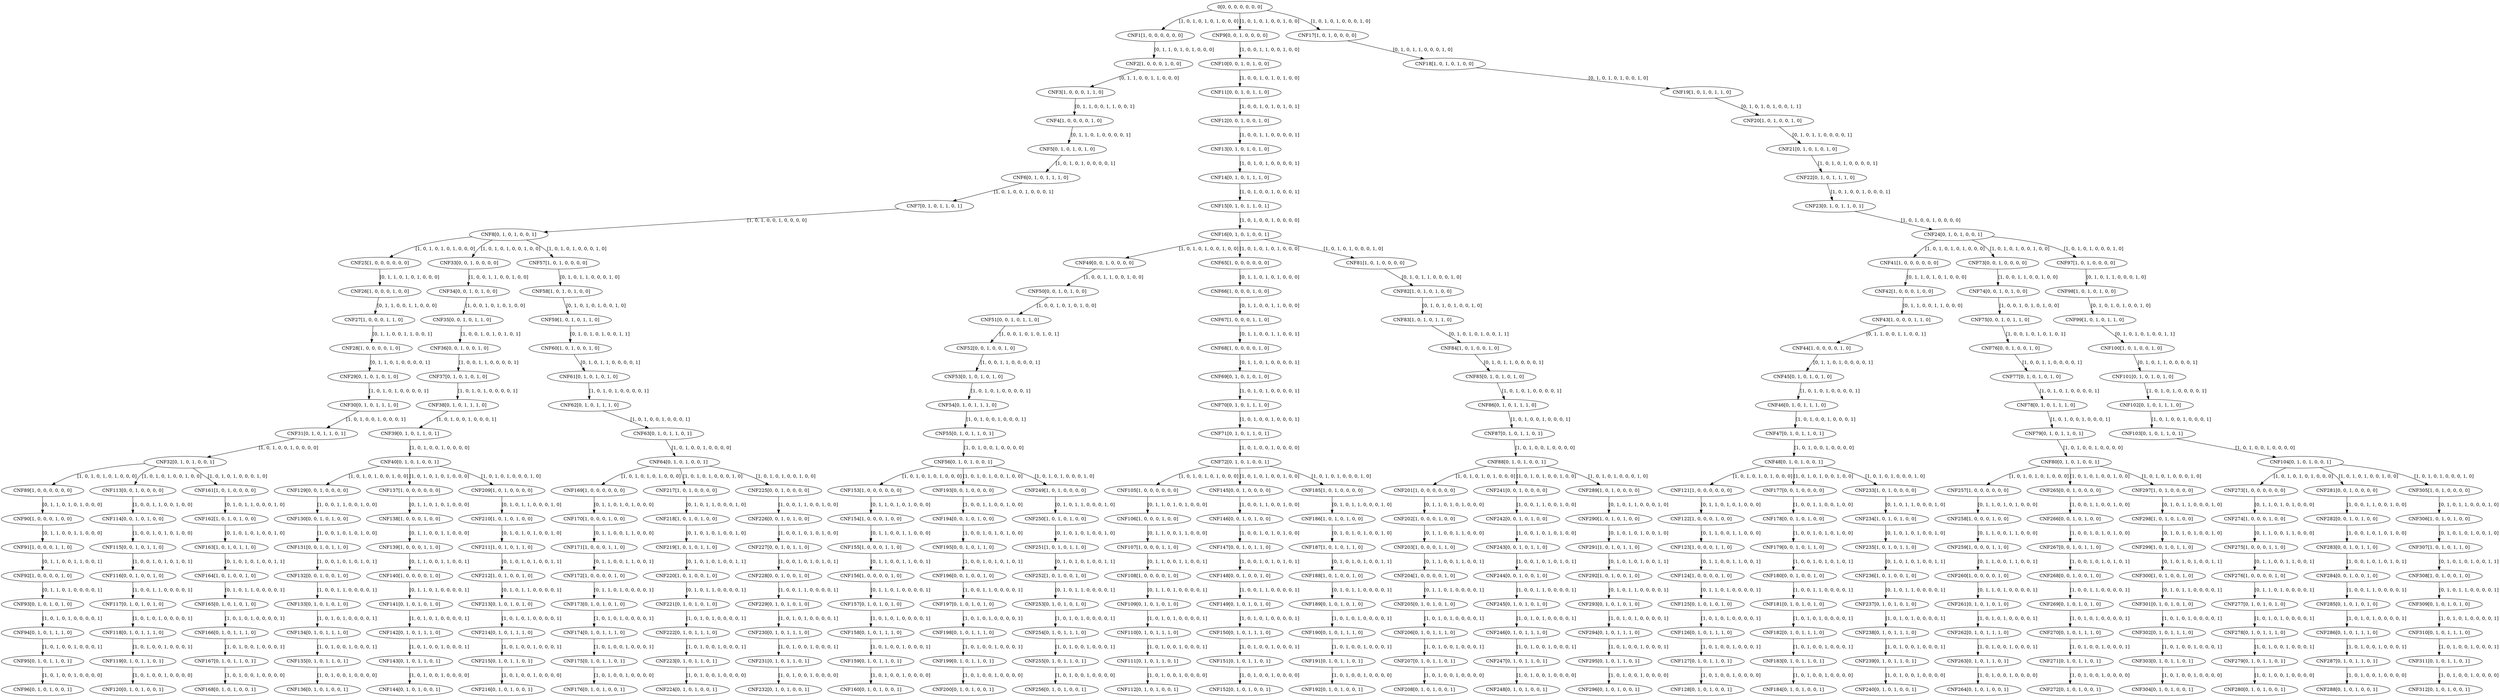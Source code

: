 digraph t {
root [label = "0[0, 0, 0, 0, 0, 0, 0]"];
CNF1 [label = "CNF1[1, 0, 0, 0, 0, 0, 0]"];
CNF2 [label = "CNF2[1, 0, 0, 0, 1, 0, 0]"];
CNF3 [label = "CNF3[1, 0, 0, 0, 1, 1, 0]"];
CNF4 [label = "CNF4[1, 0, 0, 0, 0, 1, 0]"];
CNF5 [label = "CNF5[0, 1, 0, 1, 0, 1, 0]"];
CNF6 [label = "CNF6[0, 1, 0, 1, 1, 1, 0]"];
CNF7 [label = "CNF7[0, 1, 0, 1, 1, 0, 1]"];
CNF8 [label = "CNF8[0, 1, 0, 1, 0, 0, 1]"];
CNF9 [label = "CNF9[0, 0, 1, 0, 0, 0, 0]"];
CNF10 [label = "CNF10[0, 0, 1, 0, 1, 0, 0]"];
CNF11 [label = "CNF11[0, 0, 1, 0, 1, 1, 0]"];
CNF12 [label = "CNF12[0, 0, 1, 0, 0, 1, 0]"];
CNF13 [label = "CNF13[0, 1, 0, 1, 0, 1, 0]"];
CNF14 [label = "CNF14[0, 1, 0, 1, 1, 1, 0]"];
CNF15 [label = "CNF15[0, 1, 0, 1, 1, 0, 1]"];
CNF16 [label = "CNF16[0, 1, 0, 1, 0, 0, 1]"];
CNF17 [label = "CNF17[1, 0, 1, 0, 0, 0, 0]"];
CNF18 [label = "CNF18[1, 0, 1, 0, 1, 0, 0]"];
CNF19 [label = "CNF19[1, 0, 1, 0, 1, 1, 0]"];
CNF20 [label = "CNF20[1, 0, 1, 0, 0, 1, 0]"];
CNF21 [label = "CNF21[0, 1, 0, 1, 0, 1, 0]"];
CNF22 [label = "CNF22[0, 1, 0, 1, 1, 1, 0]"];
CNF23 [label = "CNF23[0, 1, 0, 1, 1, 0, 1]"];
CNF24 [label = "CNF24[0, 1, 0, 1, 0, 0, 1]"];
CNF25 [label = "CNF25[1, 0, 0, 0, 0, 0, 0]"];
CNF26 [label = "CNF26[1, 0, 0, 0, 1, 0, 0]"];
CNF27 [label = "CNF27[1, 0, 0, 0, 1, 1, 0]"];
CNF28 [label = "CNF28[1, 0, 0, 0, 0, 1, 0]"];
CNF29 [label = "CNF29[0, 1, 0, 1, 0, 1, 0]"];
CNF30 [label = "CNF30[0, 1, 0, 1, 1, 1, 0]"];
CNF31 [label = "CNF31[0, 1, 0, 1, 1, 0, 1]"];
CNF32 [label = "CNF32[0, 1, 0, 1, 0, 0, 1]"];
CNF33 [label = "CNF33[0, 0, 1, 0, 0, 0, 0]"];
CNF34 [label = "CNF34[0, 0, 1, 0, 1, 0, 0]"];
CNF35 [label = "CNF35[0, 0, 1, 0, 1, 1, 0]"];
CNF36 [label = "CNF36[0, 0, 1, 0, 0, 1, 0]"];
CNF37 [label = "CNF37[0, 1, 0, 1, 0, 1, 0]"];
CNF38 [label = "CNF38[0, 1, 0, 1, 1, 1, 0]"];
CNF39 [label = "CNF39[0, 1, 0, 1, 1, 0, 1]"];
CNF40 [label = "CNF40[0, 1, 0, 1, 0, 0, 1]"];
CNF41 [label = "CNF41[1, 0, 0, 0, 0, 0, 0]"];
CNF42 [label = "CNF42[1, 0, 0, 0, 1, 0, 0]"];
CNF43 [label = "CNF43[1, 0, 0, 0, 1, 1, 0]"];
CNF44 [label = "CNF44[1, 0, 0, 0, 0, 1, 0]"];
CNF45 [label = "CNF45[0, 1, 0, 1, 0, 1, 0]"];
CNF46 [label = "CNF46[0, 1, 0, 1, 1, 1, 0]"];
CNF47 [label = "CNF47[0, 1, 0, 1, 1, 0, 1]"];
CNF48 [label = "CNF48[0, 1, 0, 1, 0, 0, 1]"];
CNF49 [label = "CNF49[0, 0, 1, 0, 0, 0, 0]"];
CNF50 [label = "CNF50[0, 0, 1, 0, 1, 0, 0]"];
CNF51 [label = "CNF51[0, 0, 1, 0, 1, 1, 0]"];
CNF52 [label = "CNF52[0, 0, 1, 0, 0, 1, 0]"];
CNF53 [label = "CNF53[0, 1, 0, 1, 0, 1, 0]"];
CNF54 [label = "CNF54[0, 1, 0, 1, 1, 1, 0]"];
CNF55 [label = "CNF55[0, 1, 0, 1, 1, 0, 1]"];
CNF56 [label = "CNF56[0, 1, 0, 1, 0, 0, 1]"];
CNF57 [label = "CNF57[1, 0, 1, 0, 0, 0, 0]"];
CNF58 [label = "CNF58[1, 0, 1, 0, 1, 0, 0]"];
CNF59 [label = "CNF59[1, 0, 1, 0, 1, 1, 0]"];
CNF60 [label = "CNF60[1, 0, 1, 0, 0, 1, 0]"];
CNF61 [label = "CNF61[0, 1, 0, 1, 0, 1, 0]"];
CNF62 [label = "CNF62[0, 1, 0, 1, 1, 1, 0]"];
CNF63 [label = "CNF63[0, 1, 0, 1, 1, 0, 1]"];
CNF64 [label = "CNF64[0, 1, 0, 1, 0, 0, 1]"];
CNF65 [label = "CNF65[1, 0, 0, 0, 0, 0, 0]"];
CNF66 [label = "CNF66[1, 0, 0, 0, 1, 0, 0]"];
CNF67 [label = "CNF67[1, 0, 0, 0, 1, 1, 0]"];
CNF68 [label = "CNF68[1, 0, 0, 0, 0, 1, 0]"];
CNF69 [label = "CNF69[0, 1, 0, 1, 0, 1, 0]"];
CNF70 [label = "CNF70[0, 1, 0, 1, 1, 1, 0]"];
CNF71 [label = "CNF71[0, 1, 0, 1, 1, 0, 1]"];
CNF72 [label = "CNF72[0, 1, 0, 1, 0, 0, 1]"];
CNF73 [label = "CNF73[0, 0, 1, 0, 0, 0, 0]"];
CNF74 [label = "CNF74[0, 0, 1, 0, 1, 0, 0]"];
CNF75 [label = "CNF75[0, 0, 1, 0, 1, 1, 0]"];
CNF76 [label = "CNF76[0, 0, 1, 0, 0, 1, 0]"];
CNF77 [label = "CNF77[0, 1, 0, 1, 0, 1, 0]"];
CNF78 [label = "CNF78[0, 1, 0, 1, 1, 1, 0]"];
CNF79 [label = "CNF79[0, 1, 0, 1, 1, 0, 1]"];
CNF80 [label = "CNF80[0, 1, 0, 1, 0, 0, 1]"];
CNF81 [label = "CNF81[1, 0, 1, 0, 0, 0, 0]"];
CNF82 [label = "CNF82[1, 0, 1, 0, 1, 0, 0]"];
CNF83 [label = "CNF83[1, 0, 1, 0, 1, 1, 0]"];
CNF84 [label = "CNF84[1, 0, 1, 0, 0, 1, 0]"];
CNF85 [label = "CNF85[0, 1, 0, 1, 0, 1, 0]"];
CNF86 [label = "CNF86[0, 1, 0, 1, 1, 1, 0]"];
CNF87 [label = "CNF87[0, 1, 0, 1, 1, 0, 1]"];
CNF88 [label = "CNF88[0, 1, 0, 1, 0, 0, 1]"];
CNF89 [label = "CNF89[1, 0, 0, 0, 0, 0, 0]"];
CNF90 [label = "CNF90[1, 0, 0, 0, 1, 0, 0]"];
CNF91 [label = "CNF91[1, 0, 0, 0, 1, 1, 0]"];
CNF92 [label = "CNF92[1, 0, 0, 0, 0, 1, 0]"];
CNF93 [label = "CNF93[0, 1, 0, 1, 0, 1, 0]"];
CNF94 [label = "CNF94[0, 1, 0, 1, 1, 1, 0]"];
CNF95 [label = "CNF95[0, 1, 0, 1, 1, 0, 1]"];
CNF96 [label = "CNF96[0, 1, 0, 1, 0, 0, 1]"];
CNF97 [label = "CNF97[1, 0, 1, 0, 0, 0, 0]"];
CNF98 [label = "CNF98[1, 0, 1, 0, 1, 0, 0]"];
CNF99 [label = "CNF99[1, 0, 1, 0, 1, 1, 0]"];
CNF100 [label = "CNF100[1, 0, 1, 0, 0, 1, 0]"];
CNF101 [label = "CNF101[0, 1, 0, 1, 0, 1, 0]"];
CNF102 [label = "CNF102[0, 1, 0, 1, 1, 1, 0]"];
CNF103 [label = "CNF103[0, 1, 0, 1, 1, 0, 1]"];
CNF104 [label = "CNF104[0, 1, 0, 1, 0, 0, 1]"];
CNF105 [label = "CNF105[1, 0, 0, 0, 0, 0, 0]"];
CNF106 [label = "CNF106[1, 0, 0, 0, 1, 0, 0]"];
CNF107 [label = "CNF107[1, 0, 0, 0, 1, 1, 0]"];
CNF108 [label = "CNF108[1, 0, 0, 0, 0, 1, 0]"];
CNF109 [label = "CNF109[0, 1, 0, 1, 0, 1, 0]"];
CNF110 [label = "CNF110[0, 1, 0, 1, 1, 1, 0]"];
CNF111 [label = "CNF111[0, 1, 0, 1, 1, 0, 1]"];
CNF112 [label = "CNF112[0, 1, 0, 1, 0, 0, 1]"];
CNF113 [label = "CNF113[0, 0, 1, 0, 0, 0, 0]"];
CNF114 [label = "CNF114[0, 0, 1, 0, 1, 0, 0]"];
CNF115 [label = "CNF115[0, 0, 1, 0, 1, 1, 0]"];
CNF116 [label = "CNF116[0, 0, 1, 0, 0, 1, 0]"];
CNF117 [label = "CNF117[0, 1, 0, 1, 0, 1, 0]"];
CNF118 [label = "CNF118[0, 1, 0, 1, 1, 1, 0]"];
CNF119 [label = "CNF119[0, 1, 0, 1, 1, 0, 1]"];
CNF120 [label = "CNF120[0, 1, 0, 1, 0, 0, 1]"];
CNF121 [label = "CNF121[1, 0, 0, 0, 0, 0, 0]"];
CNF122 [label = "CNF122[1, 0, 0, 0, 1, 0, 0]"];
CNF123 [label = "CNF123[1, 0, 0, 0, 1, 1, 0]"];
CNF124 [label = "CNF124[1, 0, 0, 0, 0, 1, 0]"];
CNF125 [label = "CNF125[0, 1, 0, 1, 0, 1, 0]"];
CNF126 [label = "CNF126[0, 1, 0, 1, 1, 1, 0]"];
CNF127 [label = "CNF127[0, 1, 0, 1, 1, 0, 1]"];
CNF128 [label = "CNF128[0, 1, 0, 1, 0, 0, 1]"];
CNF129 [label = "CNF129[0, 0, 1, 0, 0, 0, 0]"];
CNF130 [label = "CNF130[0, 0, 1, 0, 1, 0, 0]"];
CNF131 [label = "CNF131[0, 0, 1, 0, 1, 1, 0]"];
CNF132 [label = "CNF132[0, 0, 1, 0, 0, 1, 0]"];
CNF133 [label = "CNF133[0, 1, 0, 1, 0, 1, 0]"];
CNF134 [label = "CNF134[0, 1, 0, 1, 1, 1, 0]"];
CNF135 [label = "CNF135[0, 1, 0, 1, 1, 0, 1]"];
CNF136 [label = "CNF136[0, 1, 0, 1, 0, 0, 1]"];
CNF137 [label = "CNF137[1, 0, 0, 0, 0, 0, 0]"];
CNF138 [label = "CNF138[1, 0, 0, 0, 1, 0, 0]"];
CNF139 [label = "CNF139[1, 0, 0, 0, 1, 1, 0]"];
CNF140 [label = "CNF140[1, 0, 0, 0, 0, 1, 0]"];
CNF141 [label = "CNF141[0, 1, 0, 1, 0, 1, 0]"];
CNF142 [label = "CNF142[0, 1, 0, 1, 1, 1, 0]"];
CNF143 [label = "CNF143[0, 1, 0, 1, 1, 0, 1]"];
CNF144 [label = "CNF144[0, 1, 0, 1, 0, 0, 1]"];
CNF145 [label = "CNF145[0, 0, 1, 0, 0, 0, 0]"];
CNF146 [label = "CNF146[0, 0, 1, 0, 1, 0, 0]"];
CNF147 [label = "CNF147[0, 0, 1, 0, 1, 1, 0]"];
CNF148 [label = "CNF148[0, 0, 1, 0, 0, 1, 0]"];
CNF149 [label = "CNF149[0, 1, 0, 1, 0, 1, 0]"];
CNF150 [label = "CNF150[0, 1, 0, 1, 1, 1, 0]"];
CNF151 [label = "CNF151[0, 1, 0, 1, 1, 0, 1]"];
CNF152 [label = "CNF152[0, 1, 0, 1, 0, 0, 1]"];
CNF153 [label = "CNF153[1, 0, 0, 0, 0, 0, 0]"];
CNF154 [label = "CNF154[1, 0, 0, 0, 1, 0, 0]"];
CNF155 [label = "CNF155[1, 0, 0, 0, 1, 1, 0]"];
CNF156 [label = "CNF156[1, 0, 0, 0, 0, 1, 0]"];
CNF157 [label = "CNF157[0, 1, 0, 1, 0, 1, 0]"];
CNF158 [label = "CNF158[0, 1, 0, 1, 1, 1, 0]"];
CNF159 [label = "CNF159[0, 1, 0, 1, 1, 0, 1]"];
CNF160 [label = "CNF160[0, 1, 0, 1, 0, 0, 1]"];
CNF161 [label = "CNF161[1, 0, 1, 0, 0, 0, 0]"];
CNF162 [label = "CNF162[1, 0, 1, 0, 1, 0, 0]"];
CNF163 [label = "CNF163[1, 0, 1, 0, 1, 1, 0]"];
CNF164 [label = "CNF164[1, 0, 1, 0, 0, 1, 0]"];
CNF165 [label = "CNF165[0, 1, 0, 1, 0, 1, 0]"];
CNF166 [label = "CNF166[0, 1, 0, 1, 1, 1, 0]"];
CNF167 [label = "CNF167[0, 1, 0, 1, 1, 0, 1]"];
CNF168 [label = "CNF168[0, 1, 0, 1, 0, 0, 1]"];
CNF169 [label = "CNF169[1, 0, 0, 0, 0, 0, 0]"];
CNF170 [label = "CNF170[1, 0, 0, 0, 1, 0, 0]"];
CNF171 [label = "CNF171[1, 0, 0, 0, 1, 1, 0]"];
CNF172 [label = "CNF172[1, 0, 0, 0, 0, 1, 0]"];
CNF173 [label = "CNF173[0, 1, 0, 1, 0, 1, 0]"];
CNF174 [label = "CNF174[0, 1, 0, 1, 1, 1, 0]"];
CNF175 [label = "CNF175[0, 1, 0, 1, 1, 0, 1]"];
CNF176 [label = "CNF176[0, 1, 0, 1, 0, 0, 1]"];
CNF177 [label = "CNF177[0, 0, 1, 0, 0, 0, 0]"];
CNF178 [label = "CNF178[0, 0, 1, 0, 1, 0, 0]"];
CNF179 [label = "CNF179[0, 0, 1, 0, 1, 1, 0]"];
CNF180 [label = "CNF180[0, 0, 1, 0, 0, 1, 0]"];
CNF181 [label = "CNF181[0, 1, 0, 1, 0, 1, 0]"];
CNF182 [label = "CNF182[0, 1, 0, 1, 1, 1, 0]"];
CNF183 [label = "CNF183[0, 1, 0, 1, 1, 0, 1]"];
CNF184 [label = "CNF184[0, 1, 0, 1, 0, 0, 1]"];
CNF185 [label = "CNF185[1, 0, 1, 0, 0, 0, 0]"];
CNF186 [label = "CNF186[1, 0, 1, 0, 1, 0, 0]"];
CNF187 [label = "CNF187[1, 0, 1, 0, 1, 1, 0]"];
CNF188 [label = "CNF188[1, 0, 1, 0, 0, 1, 0]"];
CNF189 [label = "CNF189[0, 1, 0, 1, 0, 1, 0]"];
CNF190 [label = "CNF190[0, 1, 0, 1, 1, 1, 0]"];
CNF191 [label = "CNF191[0, 1, 0, 1, 1, 0, 1]"];
CNF192 [label = "CNF192[0, 1, 0, 1, 0, 0, 1]"];
CNF193 [label = "CNF193[0, 0, 1, 0, 0, 0, 0]"];
CNF194 [label = "CNF194[0, 0, 1, 0, 1, 0, 0]"];
CNF195 [label = "CNF195[0, 0, 1, 0, 1, 1, 0]"];
CNF196 [label = "CNF196[0, 0, 1, 0, 0, 1, 0]"];
CNF197 [label = "CNF197[0, 1, 0, 1, 0, 1, 0]"];
CNF198 [label = "CNF198[0, 1, 0, 1, 1, 1, 0]"];
CNF199 [label = "CNF199[0, 1, 0, 1, 1, 0, 1]"];
CNF200 [label = "CNF200[0, 1, 0, 1, 0, 0, 1]"];
CNF201 [label = "CNF201[1, 0, 0, 0, 0, 0, 0]"];
CNF202 [label = "CNF202[1, 0, 0, 0, 1, 0, 0]"];
CNF203 [label = "CNF203[1, 0, 0, 0, 1, 1, 0]"];
CNF204 [label = "CNF204[1, 0, 0, 0, 0, 1, 0]"];
CNF205 [label = "CNF205[0, 1, 0, 1, 0, 1, 0]"];
CNF206 [label = "CNF206[0, 1, 0, 1, 1, 1, 0]"];
CNF207 [label = "CNF207[0, 1, 0, 1, 1, 0, 1]"];
CNF208 [label = "CNF208[0, 1, 0, 1, 0, 0, 1]"];
CNF209 [label = "CNF209[1, 0, 1, 0, 0, 0, 0]"];
CNF210 [label = "CNF210[1, 0, 1, 0, 1, 0, 0]"];
CNF211 [label = "CNF211[1, 0, 1, 0, 1, 1, 0]"];
CNF212 [label = "CNF212[1, 0, 1, 0, 0, 1, 0]"];
CNF213 [label = "CNF213[0, 1, 0, 1, 0, 1, 0]"];
CNF214 [label = "CNF214[0, 1, 0, 1, 1, 1, 0]"];
CNF215 [label = "CNF215[0, 1, 0, 1, 1, 0, 1]"];
CNF216 [label = "CNF216[0, 1, 0, 1, 0, 0, 1]"];
CNF217 [label = "CNF217[1, 0, 1, 0, 0, 0, 0]"];
CNF218 [label = "CNF218[1, 0, 1, 0, 1, 0, 0]"];
CNF219 [label = "CNF219[1, 0, 1, 0, 1, 1, 0]"];
CNF220 [label = "CNF220[1, 0, 1, 0, 0, 1, 0]"];
CNF221 [label = "CNF221[0, 1, 0, 1, 0, 1, 0]"];
CNF222 [label = "CNF222[0, 1, 0, 1, 1, 1, 0]"];
CNF223 [label = "CNF223[0, 1, 0, 1, 1, 0, 1]"];
CNF224 [label = "CNF224[0, 1, 0, 1, 0, 0, 1]"];
CNF225 [label = "CNF225[0, 0, 1, 0, 0, 0, 0]"];
CNF226 [label = "CNF226[0, 0, 1, 0, 1, 0, 0]"];
CNF227 [label = "CNF227[0, 0, 1, 0, 1, 1, 0]"];
CNF228 [label = "CNF228[0, 0, 1, 0, 0, 1, 0]"];
CNF229 [label = "CNF229[0, 1, 0, 1, 0, 1, 0]"];
CNF230 [label = "CNF230[0, 1, 0, 1, 1, 1, 0]"];
CNF231 [label = "CNF231[0, 1, 0, 1, 1, 0, 1]"];
CNF232 [label = "CNF232[0, 1, 0, 1, 0, 0, 1]"];
CNF233 [label = "CNF233[1, 0, 1, 0, 0, 0, 0]"];
CNF234 [label = "CNF234[1, 0, 1, 0, 1, 0, 0]"];
CNF235 [label = "CNF235[1, 0, 1, 0, 1, 1, 0]"];
CNF236 [label = "CNF236[1, 0, 1, 0, 0, 1, 0]"];
CNF237 [label = "CNF237[0, 1, 0, 1, 0, 1, 0]"];
CNF238 [label = "CNF238[0, 1, 0, 1, 1, 1, 0]"];
CNF239 [label = "CNF239[0, 1, 0, 1, 1, 0, 1]"];
CNF240 [label = "CNF240[0, 1, 0, 1, 0, 0, 1]"];
CNF241 [label = "CNF241[0, 0, 1, 0, 0, 0, 0]"];
CNF242 [label = "CNF242[0, 0, 1, 0, 1, 0, 0]"];
CNF243 [label = "CNF243[0, 0, 1, 0, 1, 1, 0]"];
CNF244 [label = "CNF244[0, 0, 1, 0, 0, 1, 0]"];
CNF245 [label = "CNF245[0, 1, 0, 1, 0, 1, 0]"];
CNF246 [label = "CNF246[0, 1, 0, 1, 1, 1, 0]"];
CNF247 [label = "CNF247[0, 1, 0, 1, 1, 0, 1]"];
CNF248 [label = "CNF248[0, 1, 0, 1, 0, 0, 1]"];
CNF249 [label = "CNF249[1, 0, 1, 0, 0, 0, 0]"];
CNF250 [label = "CNF250[1, 0, 1, 0, 1, 0, 0]"];
CNF251 [label = "CNF251[1, 0, 1, 0, 1, 1, 0]"];
CNF252 [label = "CNF252[1, 0, 1, 0, 0, 1, 0]"];
CNF253 [label = "CNF253[0, 1, 0, 1, 0, 1, 0]"];
CNF254 [label = "CNF254[0, 1, 0, 1, 1, 1, 0]"];
CNF255 [label = "CNF255[0, 1, 0, 1, 1, 0, 1]"];
CNF256 [label = "CNF256[0, 1, 0, 1, 0, 0, 1]"];
CNF257 [label = "CNF257[1, 0, 0, 0, 0, 0, 0]"];
CNF258 [label = "CNF258[1, 0, 0, 0, 1, 0, 0]"];
CNF259 [label = "CNF259[1, 0, 0, 0, 1, 1, 0]"];
CNF260 [label = "CNF260[1, 0, 0, 0, 0, 1, 0]"];
CNF261 [label = "CNF261[0, 1, 0, 1, 0, 1, 0]"];
CNF262 [label = "CNF262[0, 1, 0, 1, 1, 1, 0]"];
CNF263 [label = "CNF263[0, 1, 0, 1, 1, 0, 1]"];
CNF264 [label = "CNF264[0, 1, 0, 1, 0, 0, 1]"];
CNF265 [label = "CNF265[0, 0, 1, 0, 0, 0, 0]"];
CNF266 [label = "CNF266[0, 0, 1, 0, 1, 0, 0]"];
CNF267 [label = "CNF267[0, 0, 1, 0, 1, 1, 0]"];
CNF268 [label = "CNF268[0, 0, 1, 0, 0, 1, 0]"];
CNF269 [label = "CNF269[0, 1, 0, 1, 0, 1, 0]"];
CNF270 [label = "CNF270[0, 1, 0, 1, 1, 1, 0]"];
CNF271 [label = "CNF271[0, 1, 0, 1, 1, 0, 1]"];
CNF272 [label = "CNF272[0, 1, 0, 1, 0, 0, 1]"];
CNF273 [label = "CNF273[1, 0, 0, 0, 0, 0, 0]"];
CNF274 [label = "CNF274[1, 0, 0, 0, 1, 0, 0]"];
CNF275 [label = "CNF275[1, 0, 0, 0, 1, 1, 0]"];
CNF276 [label = "CNF276[1, 0, 0, 0, 0, 1, 0]"];
CNF277 [label = "CNF277[0, 1, 0, 1, 0, 1, 0]"];
CNF278 [label = "CNF278[0, 1, 0, 1, 1, 1, 0]"];
CNF279 [label = "CNF279[0, 1, 0, 1, 1, 0, 1]"];
CNF280 [label = "CNF280[0, 1, 0, 1, 0, 0, 1]"];
CNF281 [label = "CNF281[0, 0, 1, 0, 0, 0, 0]"];
CNF282 [label = "CNF282[0, 0, 1, 0, 1, 0, 0]"];
CNF283 [label = "CNF283[0, 0, 1, 0, 1, 1, 0]"];
CNF284 [label = "CNF284[0, 0, 1, 0, 0, 1, 0]"];
CNF285 [label = "CNF285[0, 1, 0, 1, 0, 1, 0]"];
CNF286 [label = "CNF286[0, 1, 0, 1, 1, 1, 0]"];
CNF287 [label = "CNF287[0, 1, 0, 1, 1, 0, 1]"];
CNF288 [label = "CNF288[0, 1, 0, 1, 0, 0, 1]"];
CNF289 [label = "CNF289[1, 0, 1, 0, 0, 0, 0]"];
CNF290 [label = "CNF290[1, 0, 1, 0, 1, 0, 0]"];
CNF291 [label = "CNF291[1, 0, 1, 0, 1, 1, 0]"];
CNF292 [label = "CNF292[1, 0, 1, 0, 0, 1, 0]"];
CNF293 [label = "CNF293[0, 1, 0, 1, 0, 1, 0]"];
CNF294 [label = "CNF294[0, 1, 0, 1, 1, 1, 0]"];
CNF295 [label = "CNF295[0, 1, 0, 1, 1, 0, 1]"];
CNF296 [label = "CNF296[0, 1, 0, 1, 0, 0, 1]"];
CNF297 [label = "CNF297[1, 0, 1, 0, 0, 0, 0]"];
CNF298 [label = "CNF298[1, 0, 1, 0, 1, 0, 0]"];
CNF299 [label = "CNF299[1, 0, 1, 0, 1, 1, 0]"];
CNF300 [label = "CNF300[1, 0, 1, 0, 0, 1, 0]"];
CNF301 [label = "CNF301[0, 1, 0, 1, 0, 1, 0]"];
CNF302 [label = "CNF302[0, 1, 0, 1, 1, 1, 0]"];
CNF303 [label = "CNF303[0, 1, 0, 1, 1, 0, 1]"];
CNF304 [label = "CNF304[0, 1, 0, 1, 0, 0, 1]"];
CNF305 [label = "CNF305[1, 0, 1, 0, 0, 0, 0]"];
CNF306 [label = "CNF306[1, 0, 1, 0, 1, 0, 0]"];
CNF307 [label = "CNF307[1, 0, 1, 0, 1, 1, 0]"];
CNF308 [label = "CNF308[1, 0, 1, 0, 0, 1, 0]"];
CNF309 [label = "CNF309[0, 1, 0, 1, 0, 1, 0]"];
CNF310 [label = "CNF310[0, 1, 0, 1, 1, 1, 0]"];
CNF311 [label = "CNF311[0, 1, 0, 1, 1, 0, 1]"];
CNF312 [label = "CNF312[0, 1, 0, 1, 0, 0, 1]"];
root -> CNF1 [label = "[1, 0, 1, 0, 1, 0, 1, 0, 0, 0]"];
CNF1 -> CNF2 [label = "[0, 1, 1, 0, 1, 0, 1, 0, 0, 0]"];
CNF2 -> CNF3 [label = "[0, 1, 1, 0, 0, 1, 1, 0, 0, 0]"];
CNF3 -> CNF4 [label = "[0, 1, 1, 0, 0, 1, 1, 0, 0, 1]"];
CNF4 -> CNF5 [label = "[0, 1, 1, 0, 1, 0, 0, 0, 0, 1]"];
CNF5 -> CNF6 [label = "[1, 0, 1, 0, 1, 0, 0, 0, 0, 1]"];
CNF6 -> CNF7 [label = "[1, 0, 1, 0, 0, 1, 0, 0, 0, 1]"];
CNF7 -> CNF8 [label = "[1, 0, 1, 0, 0, 1, 0, 0, 0, 0]"];
root -> CNF9 [label = "[1, 0, 1, 0, 1, 0, 0, 1, 0, 0]"];
CNF9 -> CNF10 [label = "[1, 0, 0, 1, 1, 0, 0, 1, 0, 0]"];
CNF10 -> CNF11 [label = "[1, 0, 0, 1, 0, 1, 0, 1, 0, 0]"];
CNF11 -> CNF12 [label = "[1, 0, 0, 1, 0, 1, 0, 1, 0, 1]"];
CNF12 -> CNF13 [label = "[1, 0, 0, 1, 1, 0, 0, 0, 0, 1]"];
CNF13 -> CNF14 [label = "[1, 0, 1, 0, 1, 0, 0, 0, 0, 1]"];
CNF14 -> CNF15 [label = "[1, 0, 1, 0, 0, 1, 0, 0, 0, 1]"];
CNF15 -> CNF16 [label = "[1, 0, 1, 0, 0, 1, 0, 0, 0, 0]"];
root -> CNF17 [label = "[1, 0, 1, 0, 1, 0, 0, 0, 1, 0]"];
CNF17 -> CNF18 [label = "[0, 1, 0, 1, 1, 0, 0, 0, 1, 0]"];
CNF18 -> CNF19 [label = "[0, 1, 0, 1, 0, 1, 0, 0, 1, 0]"];
CNF19 -> CNF20 [label = "[0, 1, 0, 1, 0, 1, 0, 0, 1, 1]"];
CNF20 -> CNF21 [label = "[0, 1, 0, 1, 1, 0, 0, 0, 0, 1]"];
CNF21 -> CNF22 [label = "[1, 0, 1, 0, 1, 0, 0, 0, 0, 1]"];
CNF22 -> CNF23 [label = "[1, 0, 1, 0, 0, 1, 0, 0, 0, 1]"];
CNF23 -> CNF24 [label = "[1, 0, 1, 0, 0, 1, 0, 0, 0, 0]"];
CNF8 -> CNF25 [label = "[1, 0, 1, 0, 1, 0, 1, 0, 0, 0]"];
CNF25 -> CNF26 [label = "[0, 1, 1, 0, 1, 0, 1, 0, 0, 0]"];
CNF26 -> CNF27 [label = "[0, 1, 1, 0, 0, 1, 1, 0, 0, 0]"];
CNF27 -> CNF28 [label = "[0, 1, 1, 0, 0, 1, 1, 0, 0, 1]"];
CNF28 -> CNF29 [label = "[0, 1, 1, 0, 1, 0, 0, 0, 0, 1]"];
CNF29 -> CNF30 [label = "[1, 0, 1, 0, 1, 0, 0, 0, 0, 1]"];
CNF30 -> CNF31 [label = "[1, 0, 1, 0, 0, 1, 0, 0, 0, 1]"];
CNF31 -> CNF32 [label = "[1, 0, 1, 0, 0, 1, 0, 0, 0, 0]"];
CNF8 -> CNF33 [label = "[1, 0, 1, 0, 1, 0, 0, 1, 0, 0]"];
CNF33 -> CNF34 [label = "[1, 0, 0, 1, 1, 0, 0, 1, 0, 0]"];
CNF34 -> CNF35 [label = "[1, 0, 0, 1, 0, 1, 0, 1, 0, 0]"];
CNF35 -> CNF36 [label = "[1, 0, 0, 1, 0, 1, 0, 1, 0, 1]"];
CNF36 -> CNF37 [label = "[1, 0, 0, 1, 1, 0, 0, 0, 0, 1]"];
CNF37 -> CNF38 [label = "[1, 0, 1, 0, 1, 0, 0, 0, 0, 1]"];
CNF38 -> CNF39 [label = "[1, 0, 1, 0, 0, 1, 0, 0, 0, 1]"];
CNF39 -> CNF40 [label = "[1, 0, 1, 0, 0, 1, 0, 0, 0, 0]"];
CNF24 -> CNF41 [label = "[1, 0, 1, 0, 1, 0, 1, 0, 0, 0]"];
CNF41 -> CNF42 [label = "[0, 1, 1, 0, 1, 0, 1, 0, 0, 0]"];
CNF42 -> CNF43 [label = "[0, 1, 1, 0, 0, 1, 1, 0, 0, 0]"];
CNF43 -> CNF44 [label = "[0, 1, 1, 0, 0, 1, 1, 0, 0, 1]"];
CNF44 -> CNF45 [label = "[0, 1, 1, 0, 1, 0, 0, 0, 0, 1]"];
CNF45 -> CNF46 [label = "[1, 0, 1, 0, 1, 0, 0, 0, 0, 1]"];
CNF46 -> CNF47 [label = "[1, 0, 1, 0, 0, 1, 0, 0, 0, 1]"];
CNF47 -> CNF48 [label = "[1, 0, 1, 0, 0, 1, 0, 0, 0, 0]"];
CNF16 -> CNF49 [label = "[1, 0, 1, 0, 1, 0, 0, 1, 0, 0]"];
CNF49 -> CNF50 [label = "[1, 0, 0, 1, 1, 0, 0, 1, 0, 0]"];
CNF50 -> CNF51 [label = "[1, 0, 0, 1, 0, 1, 0, 1, 0, 0]"];
CNF51 -> CNF52 [label = "[1, 0, 0, 1, 0, 1, 0, 1, 0, 1]"];
CNF52 -> CNF53 [label = "[1, 0, 0, 1, 1, 0, 0, 0, 0, 1]"];
CNF53 -> CNF54 [label = "[1, 0, 1, 0, 1, 0, 0, 0, 0, 1]"];
CNF54 -> CNF55 [label = "[1, 0, 1, 0, 0, 1, 0, 0, 0, 1]"];
CNF55 -> CNF56 [label = "[1, 0, 1, 0, 0, 1, 0, 0, 0, 0]"];
CNF8 -> CNF57 [label = "[1, 0, 1, 0, 1, 0, 0, 0, 1, 0]"];
CNF57 -> CNF58 [label = "[0, 1, 0, 1, 1, 0, 0, 0, 1, 0]"];
CNF58 -> CNF59 [label = "[0, 1, 0, 1, 0, 1, 0, 0, 1, 0]"];
CNF59 -> CNF60 [label = "[0, 1, 0, 1, 0, 1, 0, 0, 1, 1]"];
CNF60 -> CNF61 [label = "[0, 1, 0, 1, 1, 0, 0, 0, 0, 1]"];
CNF61 -> CNF62 [label = "[1, 0, 1, 0, 1, 0, 0, 0, 0, 1]"];
CNF62 -> CNF63 [label = "[1, 0, 1, 0, 0, 1, 0, 0, 0, 1]"];
CNF63 -> CNF64 [label = "[1, 0, 1, 0, 0, 1, 0, 0, 0, 0]"];
CNF16 -> CNF65 [label = "[1, 0, 1, 0, 1, 0, 1, 0, 0, 0]"];
CNF65 -> CNF66 [label = "[0, 1, 1, 0, 1, 0, 1, 0, 0, 0]"];
CNF66 -> CNF67 [label = "[0, 1, 1, 0, 0, 1, 1, 0, 0, 0]"];
CNF67 -> CNF68 [label = "[0, 1, 1, 0, 0, 1, 1, 0, 0, 1]"];
CNF68 -> CNF69 [label = "[0, 1, 1, 0, 1, 0, 0, 0, 0, 1]"];
CNF69 -> CNF70 [label = "[1, 0, 1, 0, 1, 0, 0, 0, 0, 1]"];
CNF70 -> CNF71 [label = "[1, 0, 1, 0, 0, 1, 0, 0, 0, 1]"];
CNF71 -> CNF72 [label = "[1, 0, 1, 0, 0, 1, 0, 0, 0, 0]"];
CNF24 -> CNF73 [label = "[1, 0, 1, 0, 1, 0, 0, 1, 0, 0]"];
CNF73 -> CNF74 [label = "[1, 0, 0, 1, 1, 0, 0, 1, 0, 0]"];
CNF74 -> CNF75 [label = "[1, 0, 0, 1, 0, 1, 0, 1, 0, 0]"];
CNF75 -> CNF76 [label = "[1, 0, 0, 1, 0, 1, 0, 1, 0, 1]"];
CNF76 -> CNF77 [label = "[1, 0, 0, 1, 1, 0, 0, 0, 0, 1]"];
CNF77 -> CNF78 [label = "[1, 0, 1, 0, 1, 0, 0, 0, 0, 1]"];
CNF78 -> CNF79 [label = "[1, 0, 1, 0, 0, 1, 0, 0, 0, 1]"];
CNF79 -> CNF80 [label = "[1, 0, 1, 0, 0, 1, 0, 0, 0, 0]"];
CNF16 -> CNF81 [label = "[1, 0, 1, 0, 1, 0, 0, 0, 1, 0]"];
CNF81 -> CNF82 [label = "[0, 1, 0, 1, 1, 0, 0, 0, 1, 0]"];
CNF82 -> CNF83 [label = "[0, 1, 0, 1, 0, 1, 0, 0, 1, 0]"];
CNF83 -> CNF84 [label = "[0, 1, 0, 1, 0, 1, 0, 0, 1, 1]"];
CNF84 -> CNF85 [label = "[0, 1, 0, 1, 1, 0, 0, 0, 0, 1]"];
CNF85 -> CNF86 [label = "[1, 0, 1, 0, 1, 0, 0, 0, 0, 1]"];
CNF86 -> CNF87 [label = "[1, 0, 1, 0, 0, 1, 0, 0, 0, 1]"];
CNF87 -> CNF88 [label = "[1, 0, 1, 0, 0, 1, 0, 0, 0, 0]"];
CNF32 -> CNF89 [label = "[1, 0, 1, 0, 1, 0, 1, 0, 0, 0]"];
CNF89 -> CNF90 [label = "[0, 1, 1, 0, 1, 0, 1, 0, 0, 0]"];
CNF90 -> CNF91 [label = "[0, 1, 1, 0, 0, 1, 1, 0, 0, 0]"];
CNF91 -> CNF92 [label = "[0, 1, 1, 0, 0, 1, 1, 0, 0, 1]"];
CNF92 -> CNF93 [label = "[0, 1, 1, 0, 1, 0, 0, 0, 0, 1]"];
CNF93 -> CNF94 [label = "[1, 0, 1, 0, 1, 0, 0, 0, 0, 1]"];
CNF94 -> CNF95 [label = "[1, 0, 1, 0, 0, 1, 0, 0, 0, 1]"];
CNF95 -> CNF96 [label = "[1, 0, 1, 0, 0, 1, 0, 0, 0, 0]"];
CNF24 -> CNF97 [label = "[1, 0, 1, 0, 1, 0, 0, 0, 1, 0]"];
CNF97 -> CNF98 [label = "[0, 1, 0, 1, 1, 0, 0, 0, 1, 0]"];
CNF98 -> CNF99 [label = "[0, 1, 0, 1, 0, 1, 0, 0, 1, 0]"];
CNF99 -> CNF100 [label = "[0, 1, 0, 1, 0, 1, 0, 0, 1, 1]"];
CNF100 -> CNF101 [label = "[0, 1, 0, 1, 1, 0, 0, 0, 0, 1]"];
CNF101 -> CNF102 [label = "[1, 0, 1, 0, 1, 0, 0, 0, 0, 1]"];
CNF102 -> CNF103 [label = "[1, 0, 1, 0, 0, 1, 0, 0, 0, 1]"];
CNF103 -> CNF104 [label = "[1, 0, 1, 0, 0, 1, 0, 0, 0, 0]"];
CNF72 -> CNF105 [label = "[1, 0, 1, 0, 1, 0, 1, 0, 0, 0]"];
CNF105 -> CNF106 [label = "[0, 1, 1, 0, 1, 0, 1, 0, 0, 0]"];
CNF106 -> CNF107 [label = "[0, 1, 1, 0, 0, 1, 1, 0, 0, 0]"];
CNF107 -> CNF108 [label = "[0, 1, 1, 0, 0, 1, 1, 0, 0, 1]"];
CNF108 -> CNF109 [label = "[0, 1, 1, 0, 1, 0, 0, 0, 0, 1]"];
CNF109 -> CNF110 [label = "[1, 0, 1, 0, 1, 0, 0, 0, 0, 1]"];
CNF110 -> CNF111 [label = "[1, 0, 1, 0, 0, 1, 0, 0, 0, 1]"];
CNF111 -> CNF112 [label = "[1, 0, 1, 0, 0, 1, 0, 0, 0, 0]"];
CNF32 -> CNF113 [label = "[1, 0, 1, 0, 1, 0, 0, 1, 0, 0]"];
CNF113 -> CNF114 [label = "[1, 0, 0, 1, 1, 0, 0, 1, 0, 0]"];
CNF114 -> CNF115 [label = "[1, 0, 0, 1, 0, 1, 0, 1, 0, 0]"];
CNF115 -> CNF116 [label = "[1, 0, 0, 1, 0, 1, 0, 1, 0, 1]"];
CNF116 -> CNF117 [label = "[1, 0, 0, 1, 1, 0, 0, 0, 0, 1]"];
CNF117 -> CNF118 [label = "[1, 0, 1, 0, 1, 0, 0, 0, 0, 1]"];
CNF118 -> CNF119 [label = "[1, 0, 1, 0, 0, 1, 0, 0, 0, 1]"];
CNF119 -> CNF120 [label = "[1, 0, 1, 0, 0, 1, 0, 0, 0, 0]"];
CNF48 -> CNF121 [label = "[1, 0, 1, 0, 1, 0, 1, 0, 0, 0]"];
CNF121 -> CNF122 [label = "[0, 1, 1, 0, 1, 0, 1, 0, 0, 0]"];
CNF122 -> CNF123 [label = "[0, 1, 1, 0, 0, 1, 1, 0, 0, 0]"];
CNF123 -> CNF124 [label = "[0, 1, 1, 0, 0, 1, 1, 0, 0, 1]"];
CNF124 -> CNF125 [label = "[0, 1, 1, 0, 1, 0, 0, 0, 0, 1]"];
CNF125 -> CNF126 [label = "[1, 0, 1, 0, 1, 0, 0, 0, 0, 1]"];
CNF126 -> CNF127 [label = "[1, 0, 1, 0, 0, 1, 0, 0, 0, 1]"];
CNF127 -> CNF128 [label = "[1, 0, 1, 0, 0, 1, 0, 0, 0, 0]"];
CNF40 -> CNF129 [label = "[1, 0, 1, 0, 1, 0, 0, 1, 0, 0]"];
CNF129 -> CNF130 [label = "[1, 0, 0, 1, 1, 0, 0, 1, 0, 0]"];
CNF130 -> CNF131 [label = "[1, 0, 0, 1, 0, 1, 0, 1, 0, 0]"];
CNF131 -> CNF132 [label = "[1, 0, 0, 1, 0, 1, 0, 1, 0, 1]"];
CNF132 -> CNF133 [label = "[1, 0, 0, 1, 1, 0, 0, 0, 0, 1]"];
CNF133 -> CNF134 [label = "[1, 0, 1, 0, 1, 0, 0, 0, 0, 1]"];
CNF134 -> CNF135 [label = "[1, 0, 1, 0, 0, 1, 0, 0, 0, 1]"];
CNF135 -> CNF136 [label = "[1, 0, 1, 0, 0, 1, 0, 0, 0, 0]"];
CNF40 -> CNF137 [label = "[1, 0, 1, 0, 1, 0, 1, 0, 0, 0]"];
CNF137 -> CNF138 [label = "[0, 1, 1, 0, 1, 0, 1, 0, 0, 0]"];
CNF138 -> CNF139 [label = "[0, 1, 1, 0, 0, 1, 1, 0, 0, 0]"];
CNF139 -> CNF140 [label = "[0, 1, 1, 0, 0, 1, 1, 0, 0, 1]"];
CNF140 -> CNF141 [label = "[0, 1, 1, 0, 1, 0, 0, 0, 0, 1]"];
CNF141 -> CNF142 [label = "[1, 0, 1, 0, 1, 0, 0, 0, 0, 1]"];
CNF142 -> CNF143 [label = "[1, 0, 1, 0, 0, 1, 0, 0, 0, 1]"];
CNF143 -> CNF144 [label = "[1, 0, 1, 0, 0, 1, 0, 0, 0, 0]"];
CNF72 -> CNF145 [label = "[1, 0, 1, 0, 1, 0, 0, 1, 0, 0]"];
CNF145 -> CNF146 [label = "[1, 0, 0, 1, 1, 0, 0, 1, 0, 0]"];
CNF146 -> CNF147 [label = "[1, 0, 0, 1, 0, 1, 0, 1, 0, 0]"];
CNF147 -> CNF148 [label = "[1, 0, 0, 1, 0, 1, 0, 1, 0, 1]"];
CNF148 -> CNF149 [label = "[1, 0, 0, 1, 1, 0, 0, 0, 0, 1]"];
CNF149 -> CNF150 [label = "[1, 0, 1, 0, 1, 0, 0, 0, 0, 1]"];
CNF150 -> CNF151 [label = "[1, 0, 1, 0, 0, 1, 0, 0, 0, 1]"];
CNF151 -> CNF152 [label = "[1, 0, 1, 0, 0, 1, 0, 0, 0, 0]"];
CNF56 -> CNF153 [label = "[1, 0, 1, 0, 1, 0, 1, 0, 0, 0]"];
CNF153 -> CNF154 [label = "[0, 1, 1, 0, 1, 0, 1, 0, 0, 0]"];
CNF154 -> CNF155 [label = "[0, 1, 1, 0, 0, 1, 1, 0, 0, 0]"];
CNF155 -> CNF156 [label = "[0, 1, 1, 0, 0, 1, 1, 0, 0, 1]"];
CNF156 -> CNF157 [label = "[0, 1, 1, 0, 1, 0, 0, 0, 0, 1]"];
CNF157 -> CNF158 [label = "[1, 0, 1, 0, 1, 0, 0, 0, 0, 1]"];
CNF158 -> CNF159 [label = "[1, 0, 1, 0, 0, 1, 0, 0, 0, 1]"];
CNF159 -> CNF160 [label = "[1, 0, 1, 0, 0, 1, 0, 0, 0, 0]"];
CNF32 -> CNF161 [label = "[1, 0, 1, 0, 1, 0, 0, 0, 1, 0]"];
CNF161 -> CNF162 [label = "[0, 1, 0, 1, 1, 0, 0, 0, 1, 0]"];
CNF162 -> CNF163 [label = "[0, 1, 0, 1, 0, 1, 0, 0, 1, 0]"];
CNF163 -> CNF164 [label = "[0, 1, 0, 1, 0, 1, 0, 0, 1, 1]"];
CNF164 -> CNF165 [label = "[0, 1, 0, 1, 1, 0, 0, 0, 0, 1]"];
CNF165 -> CNF166 [label = "[1, 0, 1, 0, 1, 0, 0, 0, 0, 1]"];
CNF166 -> CNF167 [label = "[1, 0, 1, 0, 0, 1, 0, 0, 0, 1]"];
CNF167 -> CNF168 [label = "[1, 0, 1, 0, 0, 1, 0, 0, 0, 0]"];
CNF64 -> CNF169 [label = "[1, 0, 1, 0, 1, 0, 1, 0, 0, 0]"];
CNF169 -> CNF170 [label = "[0, 1, 1, 0, 1, 0, 1, 0, 0, 0]"];
CNF170 -> CNF171 [label = "[0, 1, 1, 0, 0, 1, 1, 0, 0, 0]"];
CNF171 -> CNF172 [label = "[0, 1, 1, 0, 0, 1, 1, 0, 0, 1]"];
CNF172 -> CNF173 [label = "[0, 1, 1, 0, 1, 0, 0, 0, 0, 1]"];
CNF173 -> CNF174 [label = "[1, 0, 1, 0, 1, 0, 0, 0, 0, 1]"];
CNF174 -> CNF175 [label = "[1, 0, 1, 0, 0, 1, 0, 0, 0, 1]"];
CNF175 -> CNF176 [label = "[1, 0, 1, 0, 0, 1, 0, 0, 0, 0]"];
CNF48 -> CNF177 [label = "[1, 0, 1, 0, 1, 0, 0, 1, 0, 0]"];
CNF177 -> CNF178 [label = "[1, 0, 0, 1, 1, 0, 0, 1, 0, 0]"];
CNF178 -> CNF179 [label = "[1, 0, 0, 1, 0, 1, 0, 1, 0, 0]"];
CNF179 -> CNF180 [label = "[1, 0, 0, 1, 0, 1, 0, 1, 0, 1]"];
CNF180 -> CNF181 [label = "[1, 0, 0, 1, 1, 0, 0, 0, 0, 1]"];
CNF181 -> CNF182 [label = "[1, 0, 1, 0, 1, 0, 0, 0, 0, 1]"];
CNF182 -> CNF183 [label = "[1, 0, 1, 0, 0, 1, 0, 0, 0, 1]"];
CNF183 -> CNF184 [label = "[1, 0, 1, 0, 0, 1, 0, 0, 0, 0]"];
CNF72 -> CNF185 [label = "[1, 0, 1, 0, 1, 0, 0, 0, 1, 0]"];
CNF185 -> CNF186 [label = "[0, 1, 0, 1, 1, 0, 0, 0, 1, 0]"];
CNF186 -> CNF187 [label = "[0, 1, 0, 1, 0, 1, 0, 0, 1, 0]"];
CNF187 -> CNF188 [label = "[0, 1, 0, 1, 0, 1, 0, 0, 1, 1]"];
CNF188 -> CNF189 [label = "[0, 1, 0, 1, 1, 0, 0, 0, 0, 1]"];
CNF189 -> CNF190 [label = "[1, 0, 1, 0, 1, 0, 0, 0, 0, 1]"];
CNF190 -> CNF191 [label = "[1, 0, 1, 0, 0, 1, 0, 0, 0, 1]"];
CNF191 -> CNF192 [label = "[1, 0, 1, 0, 0, 1, 0, 0, 0, 0]"];
CNF56 -> CNF193 [label = "[1, 0, 1, 0, 1, 0, 0, 1, 0, 0]"];
CNF193 -> CNF194 [label = "[1, 0, 0, 1, 1, 0, 0, 1, 0, 0]"];
CNF194 -> CNF195 [label = "[1, 0, 0, 1, 0, 1, 0, 1, 0, 0]"];
CNF195 -> CNF196 [label = "[1, 0, 0, 1, 0, 1, 0, 1, 0, 1]"];
CNF196 -> CNF197 [label = "[1, 0, 0, 1, 1, 0, 0, 0, 0, 1]"];
CNF197 -> CNF198 [label = "[1, 0, 1, 0, 1, 0, 0, 0, 0, 1]"];
CNF198 -> CNF199 [label = "[1, 0, 1, 0, 0, 1, 0, 0, 0, 1]"];
CNF199 -> CNF200 [label = "[1, 0, 1, 0, 0, 1, 0, 0, 0, 0]"];
CNF88 -> CNF201 [label = "[1, 0, 1, 0, 1, 0, 1, 0, 0, 0]"];
CNF201 -> CNF202 [label = "[0, 1, 1, 0, 1, 0, 1, 0, 0, 0]"];
CNF202 -> CNF203 [label = "[0, 1, 1, 0, 0, 1, 1, 0, 0, 0]"];
CNF203 -> CNF204 [label = "[0, 1, 1, 0, 0, 1, 1, 0, 0, 1]"];
CNF204 -> CNF205 [label = "[0, 1, 1, 0, 1, 0, 0, 0, 0, 1]"];
CNF205 -> CNF206 [label = "[1, 0, 1, 0, 1, 0, 0, 0, 0, 1]"];
CNF206 -> CNF207 [label = "[1, 0, 1, 0, 0, 1, 0, 0, 0, 1]"];
CNF207 -> CNF208 [label = "[1, 0, 1, 0, 0, 1, 0, 0, 0, 0]"];
CNF40 -> CNF209 [label = "[1, 0, 1, 0, 1, 0, 0, 0, 1, 0]"];
CNF209 -> CNF210 [label = "[0, 1, 0, 1, 1, 0, 0, 0, 1, 0]"];
CNF210 -> CNF211 [label = "[0, 1, 0, 1, 0, 1, 0, 0, 1, 0]"];
CNF211 -> CNF212 [label = "[0, 1, 0, 1, 0, 1, 0, 0, 1, 1]"];
CNF212 -> CNF213 [label = "[0, 1, 0, 1, 1, 0, 0, 0, 0, 1]"];
CNF213 -> CNF214 [label = "[1, 0, 1, 0, 1, 0, 0, 0, 0, 1]"];
CNF214 -> CNF215 [label = "[1, 0, 1, 0, 0, 1, 0, 0, 0, 1]"];
CNF215 -> CNF216 [label = "[1, 0, 1, 0, 0, 1, 0, 0, 0, 0]"];
CNF64 -> CNF217 [label = "[1, 0, 1, 0, 1, 0, 0, 0, 1, 0]"];
CNF217 -> CNF218 [label = "[0, 1, 0, 1, 1, 0, 0, 0, 1, 0]"];
CNF218 -> CNF219 [label = "[0, 1, 0, 1, 0, 1, 0, 0, 1, 0]"];
CNF219 -> CNF220 [label = "[0, 1, 0, 1, 0, 1, 0, 0, 1, 1]"];
CNF220 -> CNF221 [label = "[0, 1, 0, 1, 1, 0, 0, 0, 0, 1]"];
CNF221 -> CNF222 [label = "[1, 0, 1, 0, 1, 0, 0, 0, 0, 1]"];
CNF222 -> CNF223 [label = "[1, 0, 1, 0, 0, 1, 0, 0, 0, 1]"];
CNF223 -> CNF224 [label = "[1, 0, 1, 0, 0, 1, 0, 0, 0, 0]"];
CNF64 -> CNF225 [label = "[1, 0, 1, 0, 1, 0, 0, 1, 0, 0]"];
CNF225 -> CNF226 [label = "[1, 0, 0, 1, 1, 0, 0, 1, 0, 0]"];
CNF226 -> CNF227 [label = "[1, 0, 0, 1, 0, 1, 0, 1, 0, 0]"];
CNF227 -> CNF228 [label = "[1, 0, 0, 1, 0, 1, 0, 1, 0, 1]"];
CNF228 -> CNF229 [label = "[1, 0, 0, 1, 1, 0, 0, 0, 0, 1]"];
CNF229 -> CNF230 [label = "[1, 0, 1, 0, 1, 0, 0, 0, 0, 1]"];
CNF230 -> CNF231 [label = "[1, 0, 1, 0, 0, 1, 0, 0, 0, 1]"];
CNF231 -> CNF232 [label = "[1, 0, 1, 0, 0, 1, 0, 0, 0, 0]"];
CNF48 -> CNF233 [label = "[1, 0, 1, 0, 1, 0, 0, 0, 1, 0]"];
CNF233 -> CNF234 [label = "[0, 1, 0, 1, 1, 0, 0, 0, 1, 0]"];
CNF234 -> CNF235 [label = "[0, 1, 0, 1, 0, 1, 0, 0, 1, 0]"];
CNF235 -> CNF236 [label = "[0, 1, 0, 1, 0, 1, 0, 0, 1, 1]"];
CNF236 -> CNF237 [label = "[0, 1, 0, 1, 1, 0, 0, 0, 0, 1]"];
CNF237 -> CNF238 [label = "[1, 0, 1, 0, 1, 0, 0, 0, 0, 1]"];
CNF238 -> CNF239 [label = "[1, 0, 1, 0, 0, 1, 0, 0, 0, 1]"];
CNF239 -> CNF240 [label = "[1, 0, 1, 0, 0, 1, 0, 0, 0, 0]"];
CNF88 -> CNF241 [label = "[1, 0, 1, 0, 1, 0, 0, 1, 0, 0]"];
CNF241 -> CNF242 [label = "[1, 0, 0, 1, 1, 0, 0, 1, 0, 0]"];
CNF242 -> CNF243 [label = "[1, 0, 0, 1, 0, 1, 0, 1, 0, 0]"];
CNF243 -> CNF244 [label = "[1, 0, 0, 1, 0, 1, 0, 1, 0, 1]"];
CNF244 -> CNF245 [label = "[1, 0, 0, 1, 1, 0, 0, 0, 0, 1]"];
CNF245 -> CNF246 [label = "[1, 0, 1, 0, 1, 0, 0, 0, 0, 1]"];
CNF246 -> CNF247 [label = "[1, 0, 1, 0, 0, 1, 0, 0, 0, 1]"];
CNF247 -> CNF248 [label = "[1, 0, 1, 0, 0, 1, 0, 0, 0, 0]"];
CNF56 -> CNF249 [label = "[1, 0, 1, 0, 1, 0, 0, 0, 1, 0]"];
CNF249 -> CNF250 [label = "[0, 1, 0, 1, 1, 0, 0, 0, 1, 0]"];
CNF250 -> CNF251 [label = "[0, 1, 0, 1, 0, 1, 0, 0, 1, 0]"];
CNF251 -> CNF252 [label = "[0, 1, 0, 1, 0, 1, 0, 0, 1, 1]"];
CNF252 -> CNF253 [label = "[0, 1, 0, 1, 1, 0, 0, 0, 0, 1]"];
CNF253 -> CNF254 [label = "[1, 0, 1, 0, 1, 0, 0, 0, 0, 1]"];
CNF254 -> CNF255 [label = "[1, 0, 1, 0, 0, 1, 0, 0, 0, 1]"];
CNF255 -> CNF256 [label = "[1, 0, 1, 0, 0, 1, 0, 0, 0, 0]"];
CNF80 -> CNF257 [label = "[1, 0, 1, 0, 1, 0, 1, 0, 0, 0]"];
CNF257 -> CNF258 [label = "[0, 1, 1, 0, 1, 0, 1, 0, 0, 0]"];
CNF258 -> CNF259 [label = "[0, 1, 1, 0, 0, 1, 1, 0, 0, 0]"];
CNF259 -> CNF260 [label = "[0, 1, 1, 0, 0, 1, 1, 0, 0, 1]"];
CNF260 -> CNF261 [label = "[0, 1, 1, 0, 1, 0, 0, 0, 0, 1]"];
CNF261 -> CNF262 [label = "[1, 0, 1, 0, 1, 0, 0, 0, 0, 1]"];
CNF262 -> CNF263 [label = "[1, 0, 1, 0, 0, 1, 0, 0, 0, 1]"];
CNF263 -> CNF264 [label = "[1, 0, 1, 0, 0, 1, 0, 0, 0, 0]"];
CNF80 -> CNF265 [label = "[1, 0, 1, 0, 1, 0, 0, 1, 0, 0]"];
CNF265 -> CNF266 [label = "[1, 0, 0, 1, 1, 0, 0, 1, 0, 0]"];
CNF266 -> CNF267 [label = "[1, 0, 0, 1, 0, 1, 0, 1, 0, 0]"];
CNF267 -> CNF268 [label = "[1, 0, 0, 1, 0, 1, 0, 1, 0, 1]"];
CNF268 -> CNF269 [label = "[1, 0, 0, 1, 1, 0, 0, 0, 0, 1]"];
CNF269 -> CNF270 [label = "[1, 0, 1, 0, 1, 0, 0, 0, 0, 1]"];
CNF270 -> CNF271 [label = "[1, 0, 1, 0, 0, 1, 0, 0, 0, 1]"];
CNF271 -> CNF272 [label = "[1, 0, 1, 0, 0, 1, 0, 0, 0, 0]"];
CNF104 -> CNF273 [label = "[1, 0, 1, 0, 1, 0, 1, 0, 0, 0]"];
CNF273 -> CNF274 [label = "[0, 1, 1, 0, 1, 0, 1, 0, 0, 0]"];
CNF274 -> CNF275 [label = "[0, 1, 1, 0, 0, 1, 1, 0, 0, 0]"];
CNF275 -> CNF276 [label = "[0, 1, 1, 0, 0, 1, 1, 0, 0, 1]"];
CNF276 -> CNF277 [label = "[0, 1, 1, 0, 1, 0, 0, 0, 0, 1]"];
CNF277 -> CNF278 [label = "[1, 0, 1, 0, 1, 0, 0, 0, 0, 1]"];
CNF278 -> CNF279 [label = "[1, 0, 1, 0, 0, 1, 0, 0, 0, 1]"];
CNF279 -> CNF280 [label = "[1, 0, 1, 0, 0, 1, 0, 0, 0, 0]"];
CNF104 -> CNF281 [label = "[1, 0, 1, 0, 1, 0, 0, 1, 0, 0]"];
CNF281 -> CNF282 [label = "[1, 0, 0, 1, 1, 0, 0, 1, 0, 0]"];
CNF282 -> CNF283 [label = "[1, 0, 0, 1, 0, 1, 0, 1, 0, 0]"];
CNF283 -> CNF284 [label = "[1, 0, 0, 1, 0, 1, 0, 1, 0, 1]"];
CNF284 -> CNF285 [label = "[1, 0, 0, 1, 1, 0, 0, 0, 0, 1]"];
CNF285 -> CNF286 [label = "[1, 0, 1, 0, 1, 0, 0, 0, 0, 1]"];
CNF286 -> CNF287 [label = "[1, 0, 1, 0, 0, 1, 0, 0, 0, 1]"];
CNF287 -> CNF288 [label = "[1, 0, 1, 0, 0, 1, 0, 0, 0, 0]"];
CNF88 -> CNF289 [label = "[1, 0, 1, 0, 1, 0, 0, 0, 1, 0]"];
CNF289 -> CNF290 [label = "[0, 1, 0, 1, 1, 0, 0, 0, 1, 0]"];
CNF290 -> CNF291 [label = "[0, 1, 0, 1, 0, 1, 0, 0, 1, 0]"];
CNF291 -> CNF292 [label = "[0, 1, 0, 1, 0, 1, 0, 0, 1, 1]"];
CNF292 -> CNF293 [label = "[0, 1, 0, 1, 1, 0, 0, 0, 0, 1]"];
CNF293 -> CNF294 [label = "[1, 0, 1, 0, 1, 0, 0, 0, 0, 1]"];
CNF294 -> CNF295 [label = "[1, 0, 1, 0, 0, 1, 0, 0, 0, 1]"];
CNF295 -> CNF296 [label = "[1, 0, 1, 0, 0, 1, 0, 0, 0, 0]"];
CNF80 -> CNF297 [label = "[1, 0, 1, 0, 1, 0, 0, 0, 1, 0]"];
CNF297 -> CNF298 [label = "[0, 1, 0, 1, 1, 0, 0, 0, 1, 0]"];
CNF298 -> CNF299 [label = "[0, 1, 0, 1, 0, 1, 0, 0, 1, 0]"];
CNF299 -> CNF300 [label = "[0, 1, 0, 1, 0, 1, 0, 0, 1, 1]"];
CNF300 -> CNF301 [label = "[0, 1, 0, 1, 1, 0, 0, 0, 0, 1]"];
CNF301 -> CNF302 [label = "[1, 0, 1, 0, 1, 0, 0, 0, 0, 1]"];
CNF302 -> CNF303 [label = "[1, 0, 1, 0, 0, 1, 0, 0, 0, 1]"];
CNF303 -> CNF304 [label = "[1, 0, 1, 0, 0, 1, 0, 0, 0, 0]"];
CNF104 -> CNF305 [label = "[1, 0, 1, 0, 1, 0, 0, 0, 1, 0]"];
CNF305 -> CNF306 [label = "[0, 1, 0, 1, 1, 0, 0, 0, 1, 0]"];
CNF306 -> CNF307 [label = "[0, 1, 0, 1, 0, 1, 0, 0, 1, 0]"];
CNF307 -> CNF308 [label = "[0, 1, 0, 1, 0, 1, 0, 0, 1, 1]"];
CNF308 -> CNF309 [label = "[0, 1, 0, 1, 1, 0, 0, 0, 0, 1]"];
CNF309 -> CNF310 [label = "[1, 0, 1, 0, 1, 0, 0, 0, 0, 1]"];
CNF310 -> CNF311 [label = "[1, 0, 1, 0, 0, 1, 0, 0, 0, 1]"];
CNF311 -> CNF312 [label = "[1, 0, 1, 0, 0, 1, 0, 0, 0, 0]"];
}